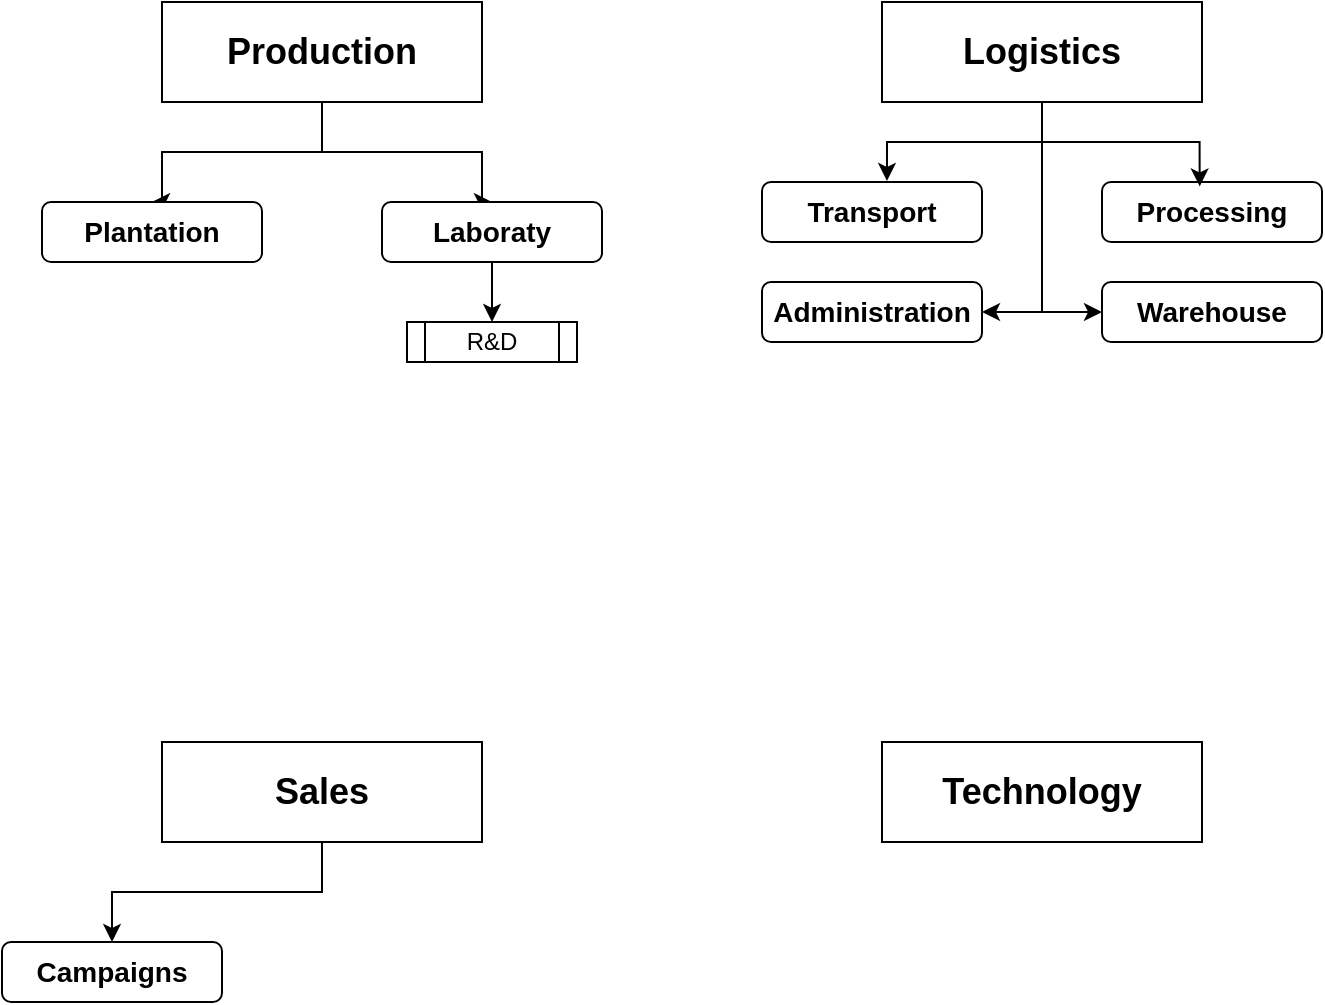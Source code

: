 <mxfile version="24.5.5" type="device">
  <diagram name="Page-1" id="43LduGOrgTE1VKJ2mfo7">
    <mxGraphModel dx="1261" dy="693" grid="1" gridSize="10" guides="1" tooltips="1" connect="1" arrows="1" fold="1" page="1" pageScale="1" pageWidth="850" pageHeight="1100" math="0" shadow="0">
      <root>
        <mxCell id="0" />
        <mxCell id="1" parent="0" />
        <mxCell id="8PM--N_4yC4qCDSmvzu3-9" style="edgeStyle=orthogonalEdgeStyle;rounded=0;orthogonalLoop=1;jettySize=auto;html=1;entryX=0.5;entryY=0;entryDx=0;entryDy=0;" edge="1" parent="1" source="8PM--N_4yC4qCDSmvzu3-1" target="8PM--N_4yC4qCDSmvzu3-5">
          <mxGeometry relative="1" as="geometry">
            <Array as="points">
              <mxPoint x="240" y="125" />
              <mxPoint x="160" y="125" />
              <mxPoint x="160" y="150" />
            </Array>
          </mxGeometry>
        </mxCell>
        <mxCell id="8PM--N_4yC4qCDSmvzu3-10" style="edgeStyle=orthogonalEdgeStyle;rounded=0;orthogonalLoop=1;jettySize=auto;html=1;entryX=0.5;entryY=0;entryDx=0;entryDy=0;" edge="1" parent="1" source="8PM--N_4yC4qCDSmvzu3-1" target="8PM--N_4yC4qCDSmvzu3-6">
          <mxGeometry relative="1" as="geometry">
            <Array as="points">
              <mxPoint x="240" y="125" />
              <mxPoint x="320" y="125" />
              <mxPoint x="320" y="150" />
            </Array>
          </mxGeometry>
        </mxCell>
        <mxCell id="8PM--N_4yC4qCDSmvzu3-1" value="&lt;b&gt;&lt;font style=&quot;font-size: 18px;&quot;&gt;Production&lt;/font&gt;&lt;/b&gt;" style="rounded=0;whiteSpace=wrap;html=1;" vertex="1" parent="1">
          <mxGeometry x="160" y="50" width="160" height="50" as="geometry" />
        </mxCell>
        <mxCell id="8PM--N_4yC4qCDSmvzu3-25" style="edgeStyle=orthogonalEdgeStyle;rounded=0;orthogonalLoop=1;jettySize=auto;html=1;entryX=1;entryY=0.5;entryDx=0;entryDy=0;" edge="1" parent="1" source="8PM--N_4yC4qCDSmvzu3-2" target="8PM--N_4yC4qCDSmvzu3-23">
          <mxGeometry relative="1" as="geometry" />
        </mxCell>
        <mxCell id="8PM--N_4yC4qCDSmvzu3-26" style="edgeStyle=orthogonalEdgeStyle;rounded=0;orthogonalLoop=1;jettySize=auto;html=1;entryX=0;entryY=0.5;entryDx=0;entryDy=0;" edge="1" parent="1" source="8PM--N_4yC4qCDSmvzu3-2" target="8PM--N_4yC4qCDSmvzu3-24">
          <mxGeometry relative="1" as="geometry" />
        </mxCell>
        <mxCell id="8PM--N_4yC4qCDSmvzu3-2" value="&lt;b&gt;&lt;font style=&quot;font-size: 18px;&quot;&gt;Logistics&lt;/font&gt;&lt;/b&gt;" style="rounded=0;whiteSpace=wrap;html=1;" vertex="1" parent="1">
          <mxGeometry x="520" y="50" width="160" height="50" as="geometry" />
        </mxCell>
        <mxCell id="8PM--N_4yC4qCDSmvzu3-22" style="edgeStyle=orthogonalEdgeStyle;rounded=0;orthogonalLoop=1;jettySize=auto;html=1;entryX=0.5;entryY=0;entryDx=0;entryDy=0;" edge="1" parent="1" source="8PM--N_4yC4qCDSmvzu3-3" target="8PM--N_4yC4qCDSmvzu3-21">
          <mxGeometry relative="1" as="geometry" />
        </mxCell>
        <mxCell id="8PM--N_4yC4qCDSmvzu3-3" value="&lt;b&gt;&lt;font style=&quot;font-size: 18px;&quot;&gt;Sales&lt;/font&gt;&lt;/b&gt;&lt;span style=&quot;color: rgba(0, 0, 0, 0); font-family: monospace; font-size: 0px; text-align: start; text-wrap: nowrap;&quot;&gt;%3CmxGraphModel%3E%3Croot%3E%3CmxCell%20id%3D%220%22%2F%3E%3CmxCell%20id%3D%221%22%20parent%3D%220%22%2F%3E%3CmxCell%20id%3D%222%22%20value%3D%22%26lt%3Bb%26gt%3B%26lt%3Bfont%20style%3D%26quot%3Bfont-size%3A%2018px%3B%26quot%3B%26gt%3BProduction%26lt%3B%2Ffont%26gt%3B%26lt%3B%2Fb%26gt%3B%22%20style%3D%22rounded%3D0%3BwhiteSpace%3Dwrap%3Bhtml%3D1%3B%22%20vertex%3D%221%22%20parent%3D%221%22%3E%3CmxGeometry%20x%3D%2250%22%20y%3D%2260%22%20width%3D%22160%22%20height%3D%2250%22%20as%3D%22geometry%22%2F%3E%3C%2FmxCell%3E%3C%2Froot%3E%3C%2FmxGraphModel%3E&lt;/span&gt;" style="rounded=0;whiteSpace=wrap;html=1;" vertex="1" parent="1">
          <mxGeometry x="160" y="420" width="160" height="50" as="geometry" />
        </mxCell>
        <mxCell id="8PM--N_4yC4qCDSmvzu3-4" value="&lt;b&gt;&lt;font style=&quot;font-size: 18px;&quot;&gt;Technology&lt;/font&gt;&lt;/b&gt;" style="rounded=0;whiteSpace=wrap;html=1;" vertex="1" parent="1">
          <mxGeometry x="520" y="420" width="160" height="50" as="geometry" />
        </mxCell>
        <mxCell id="8PM--N_4yC4qCDSmvzu3-5" value="&lt;b&gt;&lt;font style=&quot;font-size: 14px;&quot;&gt;Plantation&lt;/font&gt;&lt;/b&gt;" style="rounded=1;whiteSpace=wrap;html=1;" vertex="1" parent="1">
          <mxGeometry x="100" y="150" width="110" height="30" as="geometry" />
        </mxCell>
        <mxCell id="8PM--N_4yC4qCDSmvzu3-12" style="edgeStyle=orthogonalEdgeStyle;rounded=0;orthogonalLoop=1;jettySize=auto;html=1;" edge="1" parent="1" source="8PM--N_4yC4qCDSmvzu3-6" target="8PM--N_4yC4qCDSmvzu3-13">
          <mxGeometry relative="1" as="geometry">
            <mxPoint x="370" y="210" as="targetPoint" />
          </mxGeometry>
        </mxCell>
        <mxCell id="8PM--N_4yC4qCDSmvzu3-6" value="&lt;b&gt;&lt;font style=&quot;font-size: 14px;&quot;&gt;Laboraty&lt;/font&gt;&lt;/b&gt;" style="rounded=1;whiteSpace=wrap;html=1;" vertex="1" parent="1">
          <mxGeometry x="270" y="150" width="110" height="30" as="geometry" />
        </mxCell>
        <mxCell id="8PM--N_4yC4qCDSmvzu3-13" value="R&amp;amp;D" style="shape=process;whiteSpace=wrap;html=1;backgroundOutline=1;" vertex="1" parent="1">
          <mxGeometry x="282.5" y="210" width="85" height="20" as="geometry" />
        </mxCell>
        <mxCell id="8PM--N_4yC4qCDSmvzu3-14" value="&lt;b&gt;&lt;font style=&quot;font-size: 14px;&quot;&gt;Transport&lt;/font&gt;&lt;/b&gt;" style="rounded=1;whiteSpace=wrap;html=1;" vertex="1" parent="1">
          <mxGeometry x="460" y="140" width="110" height="30" as="geometry" />
        </mxCell>
        <mxCell id="8PM--N_4yC4qCDSmvzu3-15" value="&lt;b&gt;&lt;font style=&quot;font-size: 14px;&quot;&gt;Processing&lt;/font&gt;&lt;/b&gt;" style="rounded=1;whiteSpace=wrap;html=1;" vertex="1" parent="1">
          <mxGeometry x="630" y="140" width="110" height="30" as="geometry" />
        </mxCell>
        <mxCell id="8PM--N_4yC4qCDSmvzu3-19" style="edgeStyle=orthogonalEdgeStyle;rounded=0;orthogonalLoop=1;jettySize=auto;html=1;entryX=0.444;entryY=0.073;entryDx=0;entryDy=0;entryPerimeter=0;" edge="1" parent="1" source="8PM--N_4yC4qCDSmvzu3-2" target="8PM--N_4yC4qCDSmvzu3-15">
          <mxGeometry relative="1" as="geometry" />
        </mxCell>
        <mxCell id="8PM--N_4yC4qCDSmvzu3-20" style="edgeStyle=orthogonalEdgeStyle;rounded=0;orthogonalLoop=1;jettySize=auto;html=1;entryX=0.568;entryY=-0.018;entryDx=0;entryDy=0;entryPerimeter=0;" edge="1" parent="1" source="8PM--N_4yC4qCDSmvzu3-2" target="8PM--N_4yC4qCDSmvzu3-14">
          <mxGeometry relative="1" as="geometry" />
        </mxCell>
        <mxCell id="8PM--N_4yC4qCDSmvzu3-21" value="&lt;b&gt;&lt;font style=&quot;font-size: 14px;&quot;&gt;Campaigns&lt;/font&gt;&lt;/b&gt;" style="rounded=1;whiteSpace=wrap;html=1;" vertex="1" parent="1">
          <mxGeometry x="80" y="520" width="110" height="30" as="geometry" />
        </mxCell>
        <mxCell id="8PM--N_4yC4qCDSmvzu3-23" value="&lt;b&gt;&lt;font style=&quot;font-size: 14px;&quot;&gt;Administration&lt;/font&gt;&lt;/b&gt;" style="rounded=1;whiteSpace=wrap;html=1;" vertex="1" parent="1">
          <mxGeometry x="460" y="190" width="110" height="30" as="geometry" />
        </mxCell>
        <mxCell id="8PM--N_4yC4qCDSmvzu3-24" value="&lt;b&gt;&lt;font style=&quot;font-size: 14px;&quot;&gt;Warehouse&lt;/font&gt;&lt;/b&gt;" style="rounded=1;whiteSpace=wrap;html=1;" vertex="1" parent="1">
          <mxGeometry x="630" y="190" width="110" height="30" as="geometry" />
        </mxCell>
      </root>
    </mxGraphModel>
  </diagram>
</mxfile>
